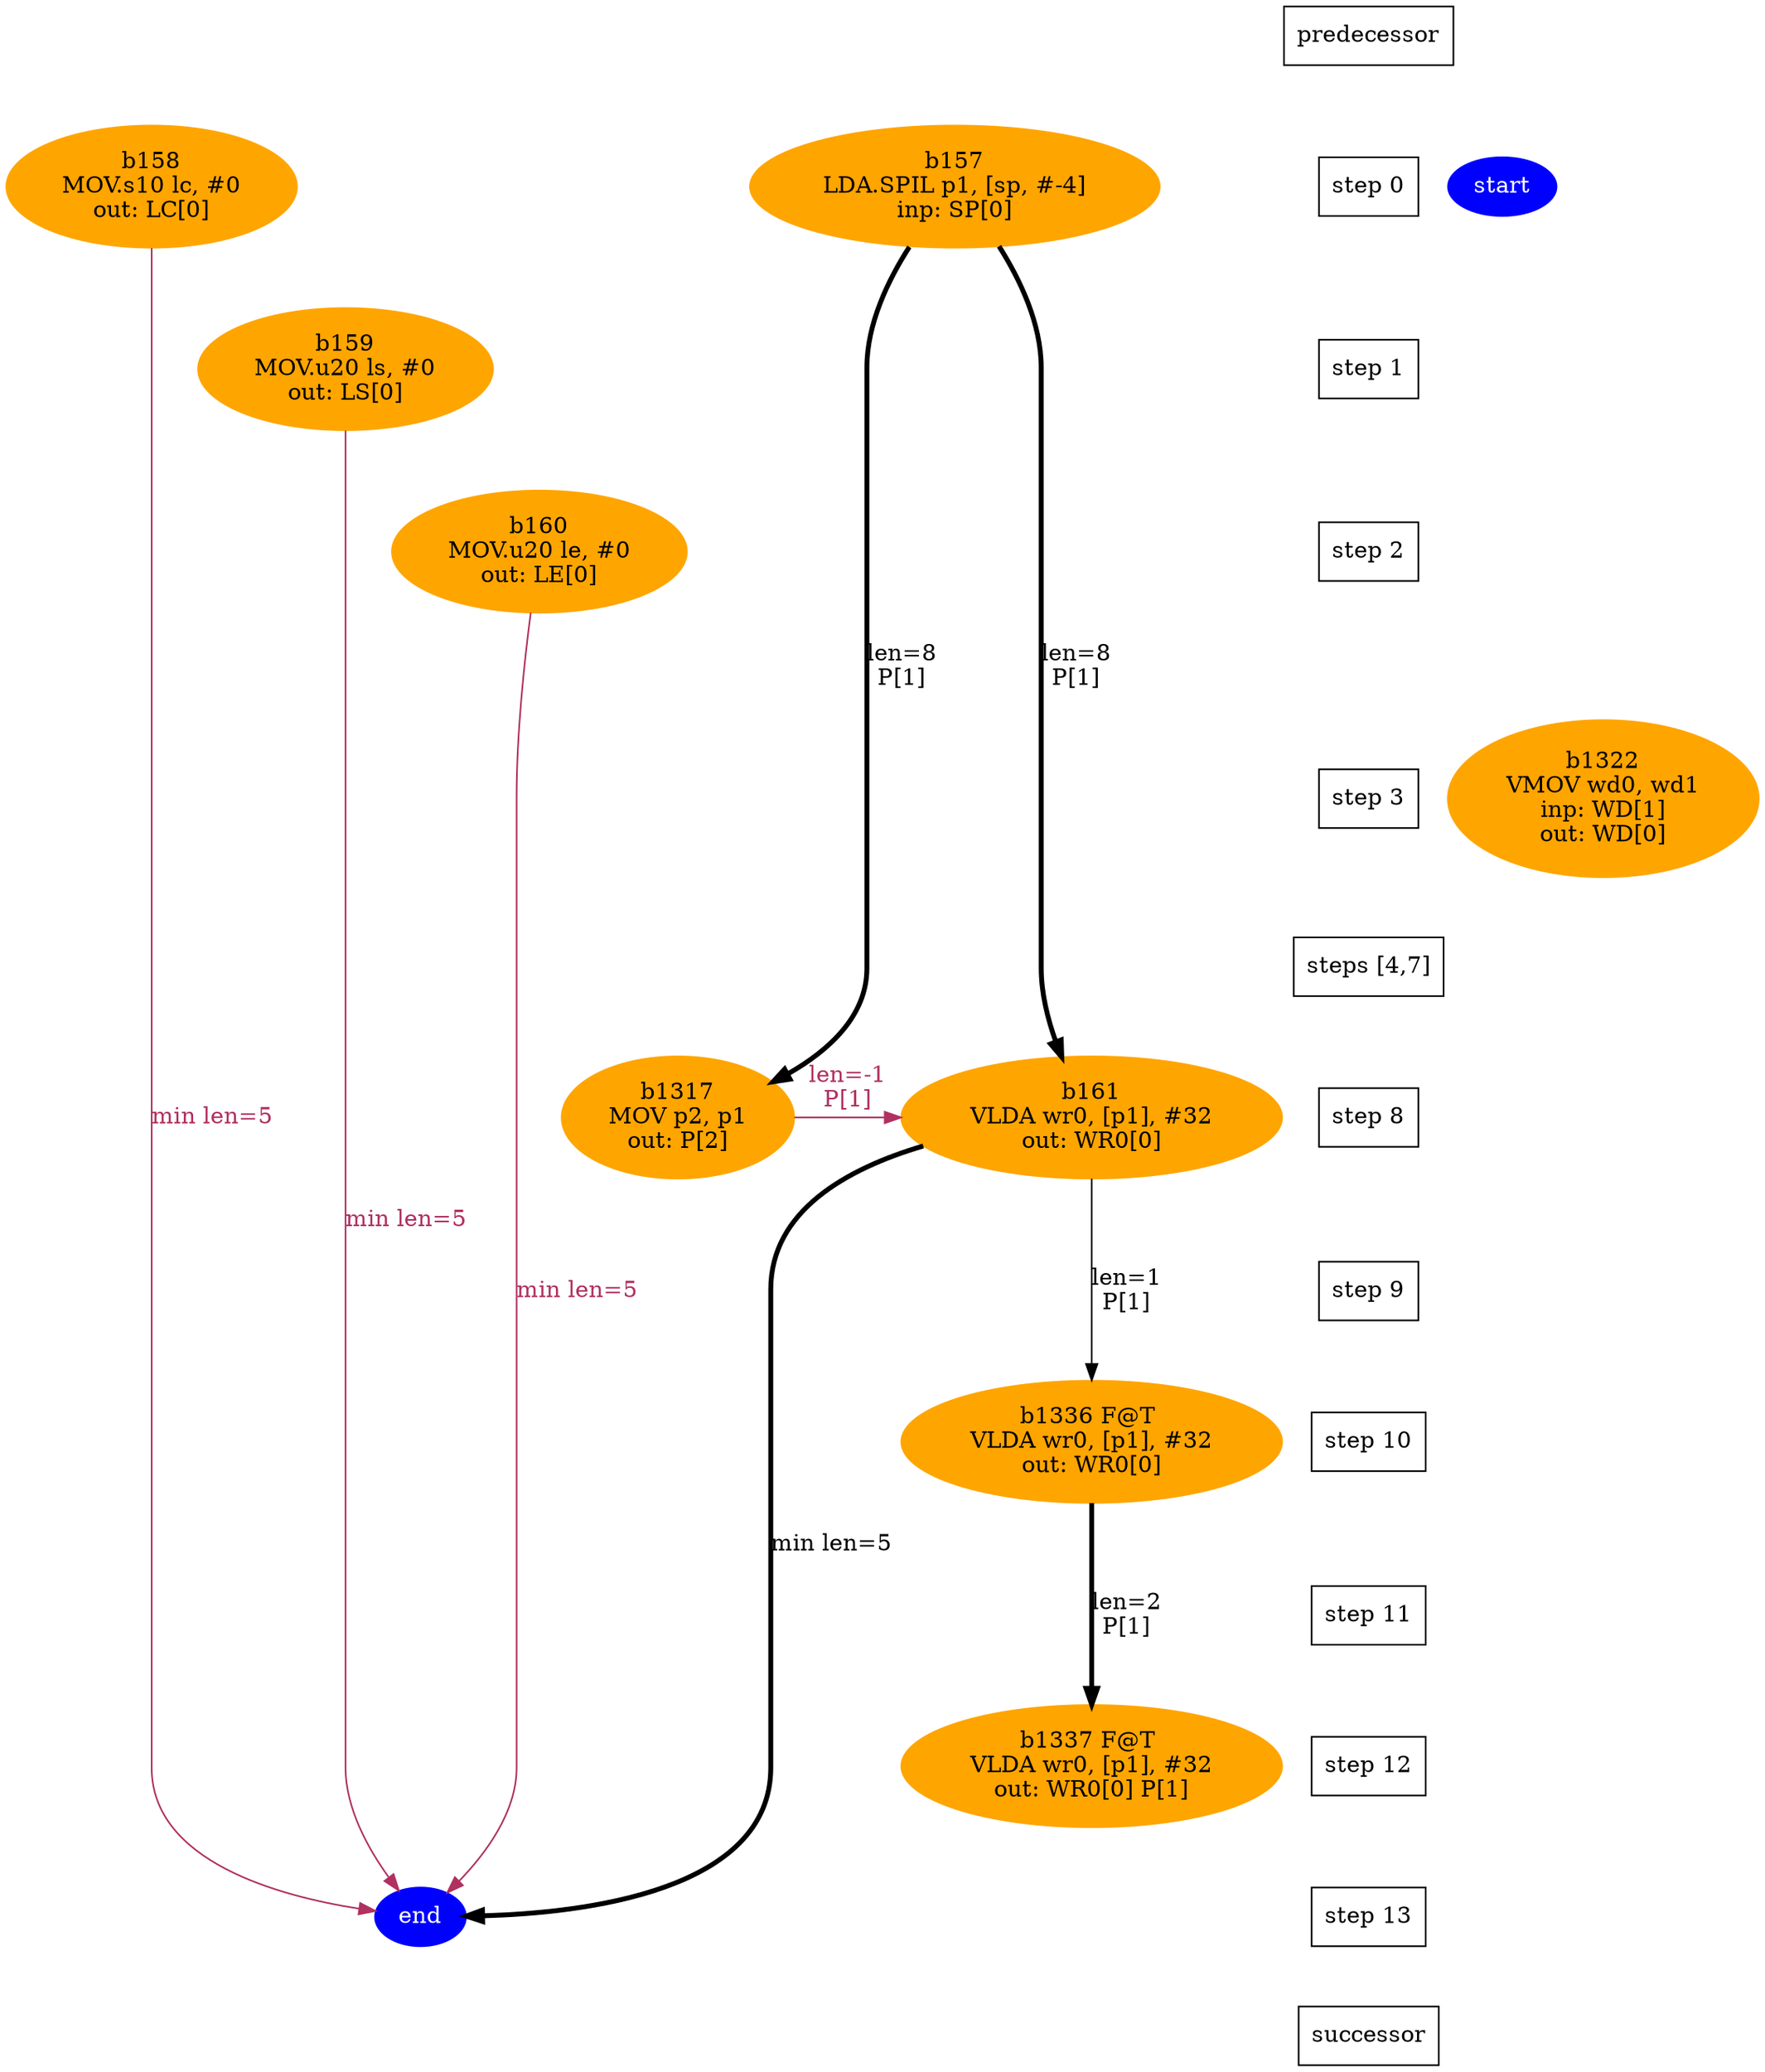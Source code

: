 digraph N {
 b1336[color=orange,fontcolor=black,style=filled,label="b1336 F@T \nVLDA wr0, [p1], #32\nout: WR0[0]"];  {rank=same; S10;  b1336;}
 b1337[color=orange,fontcolor=black,style=filled,label="b1337 F@T \nVLDA wr0, [p1], #32\nout: WR0[0] P[1]"];  {rank=same; S12;  b1337;}
 b157[color=orange,fontcolor=black,style=filled,label="b157\nLDA.SPIL p1, [sp, #-4]\ninp: SP[0]"];  {rank=same; S0;  b157;}
 b158[color=orange,fontcolor=black,style=filled,label="b158\nMOV.s10 lc, #0\nout: LC[0]"];  {rank=same; S0;  b158;}
 b159[color=orange,fontcolor=black,style=filled,label="b159\nMOV.u20 ls, #0\nout: LS[0]"];  {rank=same; S1;  b159;}
 b160[color=orange,fontcolor=black,style=filled,label="b160\nMOV.u20 le, #0\nout: LE[0]"];  {rank=same; S2;  b160;}
 b161[color=orange,fontcolor=black,style=filled,label="b161\nVLDA wr0, [p1], #32\nout: WR0[0]"];  {rank=same; S8;  b161;}
 b1317[color=orange,fontcolor=black,style=filled,label="b1317\nMOV p2, p1\nout: P[2]"];  {rank=same; S8;  b1317;}
 b1322[color=orange,fontcolor=black,style=filled,label="b1322\nVMOV wd0, wd1\ninp: WD[1]\nout: WD[0]"];  {rank=same; S3;  b1322;}
 start [color=blue,fontcolor=white,style=filled,label="start"];  {rank=same; S0;  start;}
 end [color=blue,fontcolor=white,style=filled,label="end"];  {rank=same; S13;  end;}
   b1336 -> b1337 [color=black,fontcolor=black,penwidth=3,label="len=2\nP[1]",weight=1000];
   b157 -> b1317 [color=black,fontcolor=black,penwidth=3,label="len=8\nP[1]",weight=1000];
   b157 -> b161 [color=black,fontcolor=black,penwidth=3,label="len=8\nP[1]",weight=1000];
   b158 -> end [color=maroon,fontcolor=maroon,label="min len=5",weight=1000];
   b159 -> end [color=maroon,fontcolor=maroon,label="min len=5",weight=1000];
   b160 -> end [color=maroon,fontcolor=maroon,label="min len=5",weight=1000];
   b161 -> b1336 [color=black,fontcolor=black,label="len=1\nP[1]",weight=1000];
   b161 -> end [color=black,fontcolor=black,penwidth=3,label="min len=5",weight=1000];
   b1317 -> b161 [color=maroon,fontcolor=maroon,label="len=-1\nP[1]",weight=1000];
  Sm1 [label="predecessor",shape=box];
  S0 [label="step 0",shape=box];
  Sm1 -> S0[style=invis,weight=9000];
  S1 [label="step 1",shape=box];
  S0 -> S1[style=invis,weight=9000];
  S2 [label="step 2",shape=box];
  S1 -> S2[style=invis,weight=9000];
  S3 [label="step 3",shape=box];
  S2 -> S3[style=invis,weight=9000];
  S4_S7 [label="steps [4,7]",shape=box];
  S3 -> S4_S7[style=invis,weight=9000];
  S8 [label="step 8",shape=box];
  S4_S7 -> S8[style=invis,weight=9000];
  S9 [label="step 9",shape=box];
  S8 -> S9[style=invis,weight=9000];
  S10 [label="step 10",shape=box];
  S9 -> S10[style=invis,weight=9000];
  S11 [label="step 11",shape=box];
  S10 -> S11[style=invis,weight=9000];
  S12 [label="step 12",shape=box];
  S11 -> S12[style=invis,weight=9000];
  S13 [label="step 13",shape=box];
  S12 -> S13[style=invis,weight=9000];
  S14 [label="successor",shape=box];
  S13 -> S14[style=invis,weight=9000];
}
